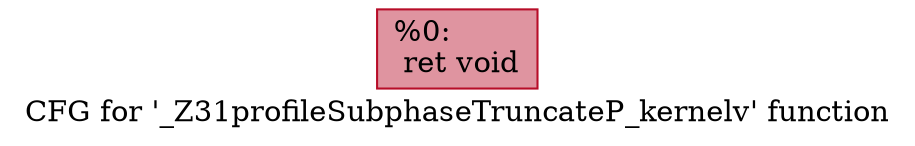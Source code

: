 digraph "CFG for '_Z31profileSubphaseTruncateP_kernelv' function" {
	label="CFG for '_Z31profileSubphaseTruncateP_kernelv' function";

	Node0x5b861c0 [shape=record,color="#b70d28ff", style=filled, fillcolor="#b70d2870",label="{%0:\l  ret void\l}"];
}
